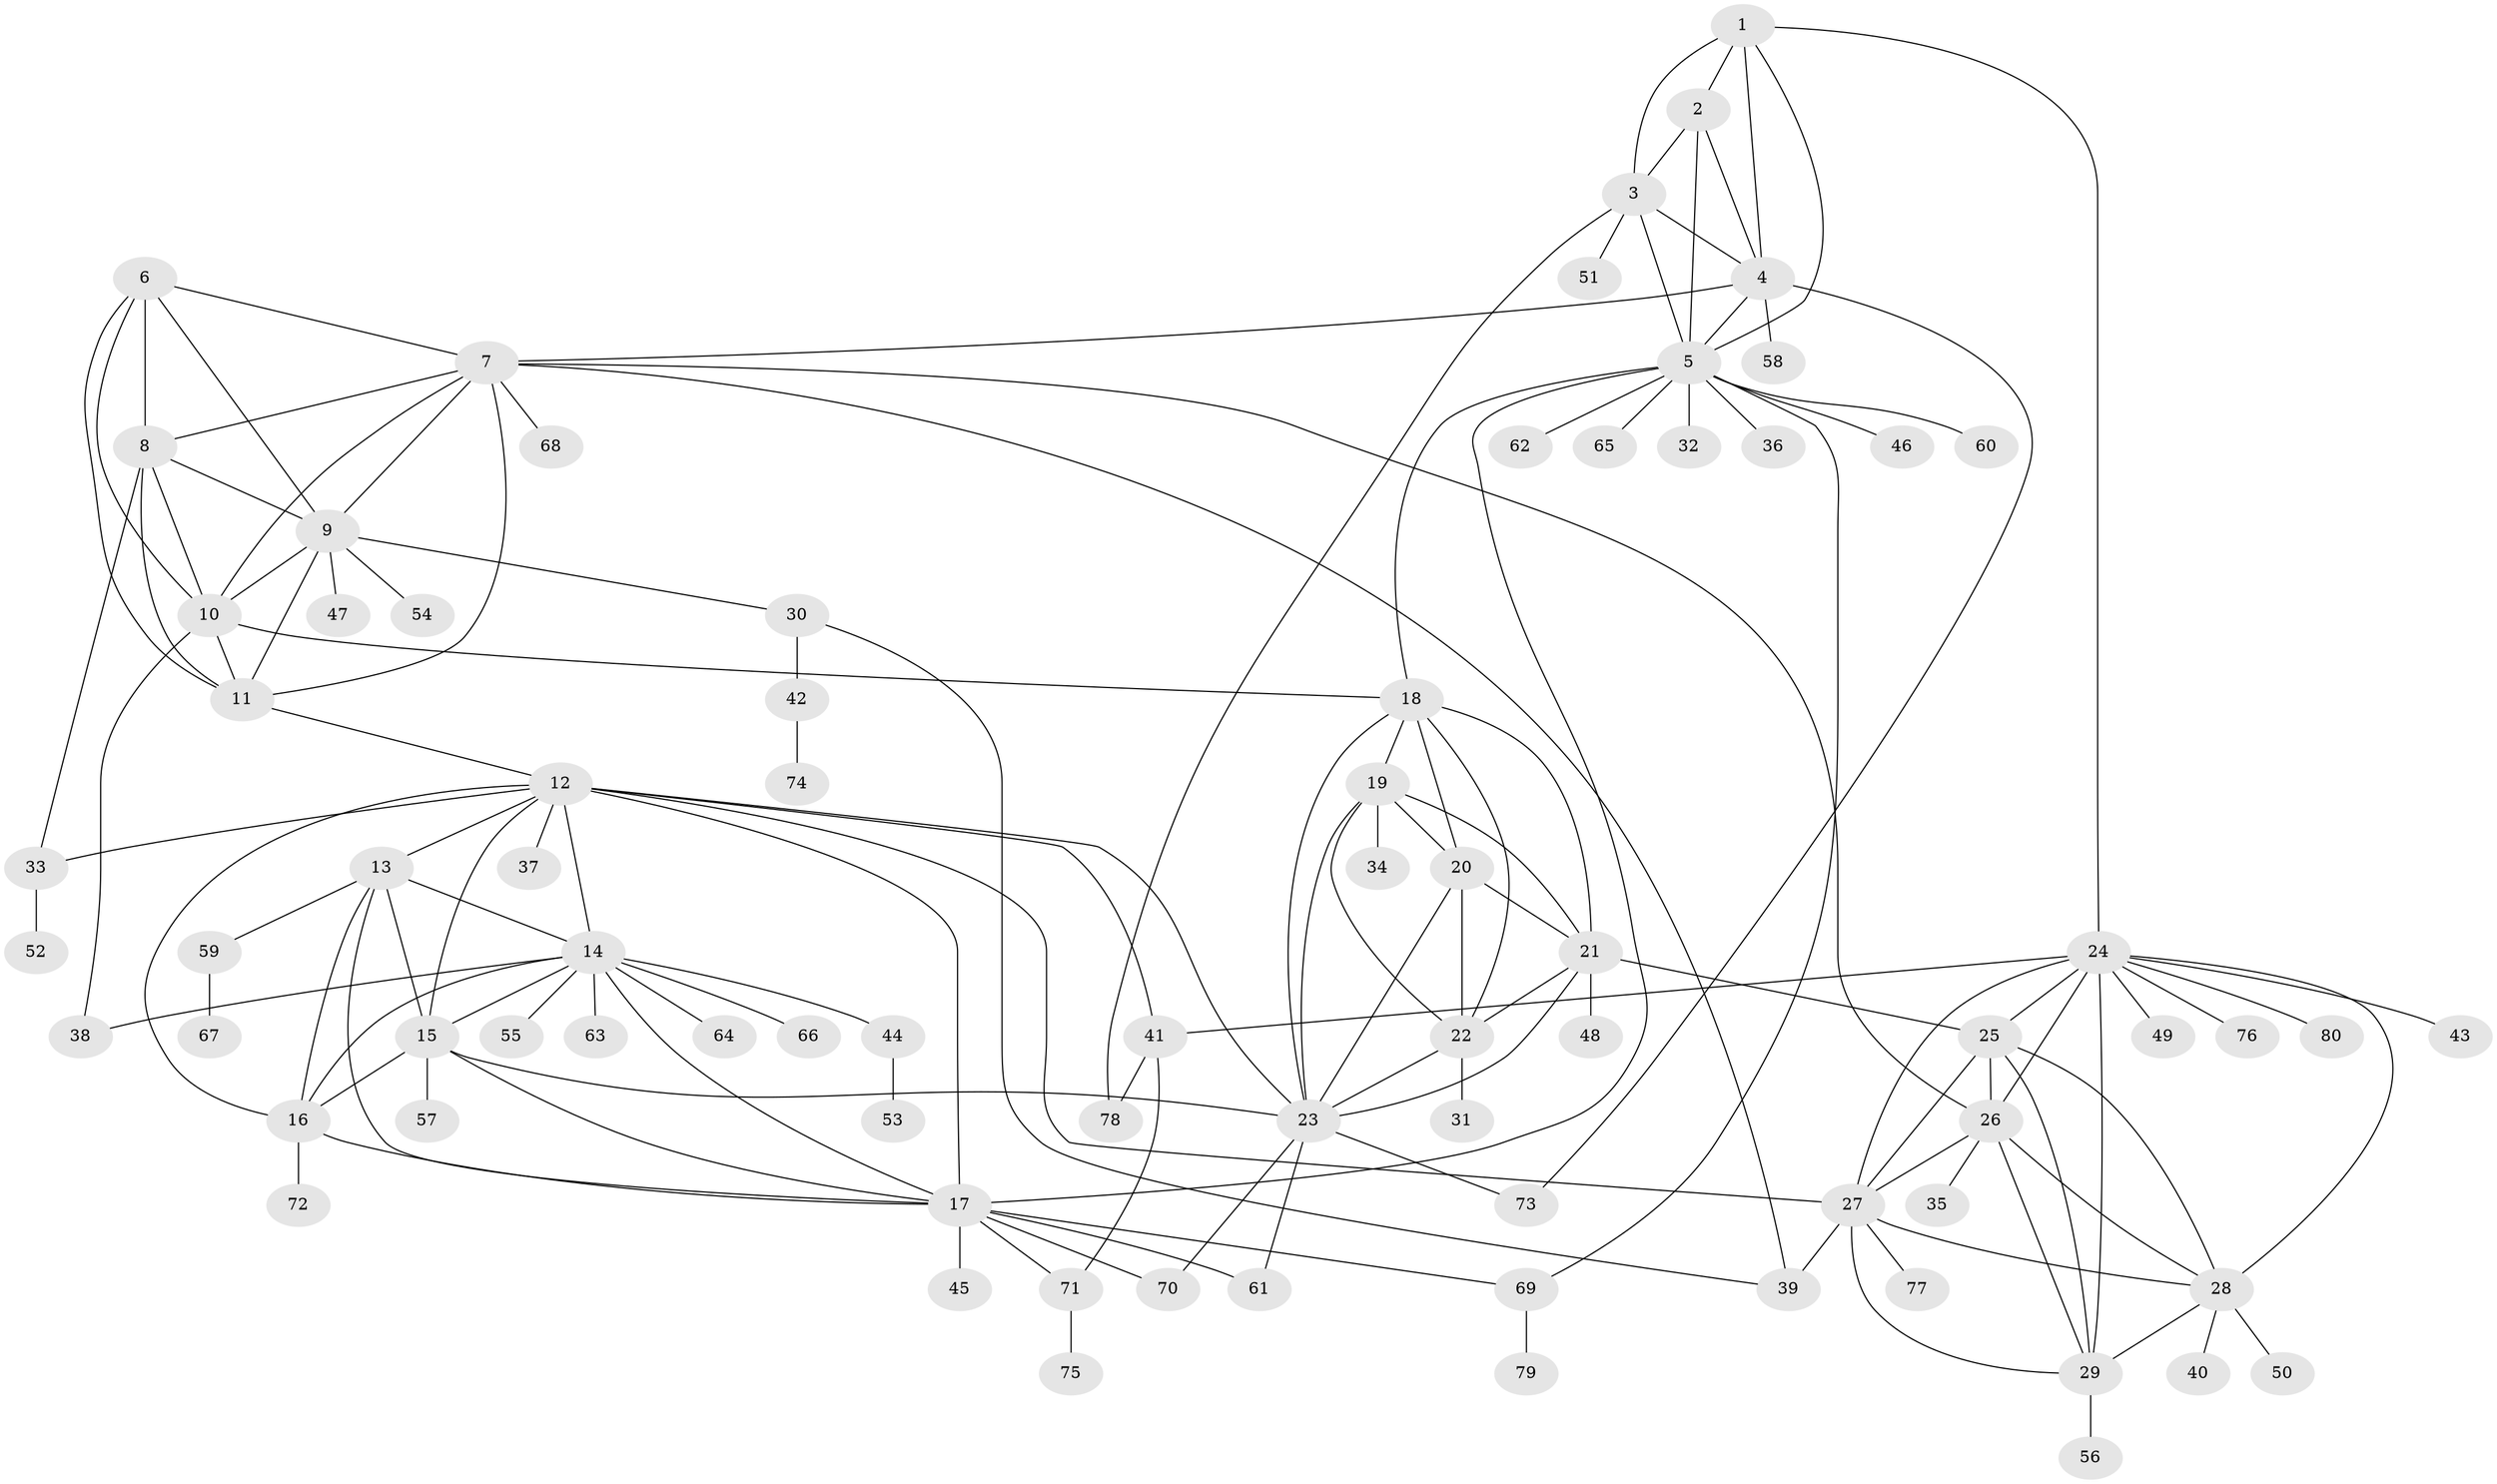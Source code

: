 // original degree distribution, {7: 0.06766917293233082, 5: 0.007518796992481203, 9: 0.05263157894736842, 15: 0.007518796992481203, 6: 0.007518796992481203, 10: 0.015037593984962405, 8: 0.03759398496240601, 13: 0.007518796992481203, 12: 0.022556390977443608, 3: 0.05263157894736842, 2: 0.09022556390977443, 1: 0.6015037593984962, 4: 0.03007518796992481}
// Generated by graph-tools (version 1.1) at 2025/52/03/04/25 22:52:26]
// undirected, 80 vertices, 143 edges
graph export_dot {
  node [color=gray90,style=filled];
  1;
  2;
  3;
  4;
  5;
  6;
  7;
  8;
  9;
  10;
  11;
  12;
  13;
  14;
  15;
  16;
  17;
  18;
  19;
  20;
  21;
  22;
  23;
  24;
  25;
  26;
  27;
  28;
  29;
  30;
  31;
  32;
  33;
  34;
  35;
  36;
  37;
  38;
  39;
  40;
  41;
  42;
  43;
  44;
  45;
  46;
  47;
  48;
  49;
  50;
  51;
  52;
  53;
  54;
  55;
  56;
  57;
  58;
  59;
  60;
  61;
  62;
  63;
  64;
  65;
  66;
  67;
  68;
  69;
  70;
  71;
  72;
  73;
  74;
  75;
  76;
  77;
  78;
  79;
  80;
  1 -- 2 [weight=1.0];
  1 -- 3 [weight=2.0];
  1 -- 4 [weight=1.0];
  1 -- 5 [weight=1.0];
  1 -- 24 [weight=1.0];
  2 -- 3 [weight=3.0];
  2 -- 4 [weight=1.0];
  2 -- 5 [weight=1.0];
  3 -- 4 [weight=2.0];
  3 -- 5 [weight=2.0];
  3 -- 51 [weight=1.0];
  3 -- 78 [weight=1.0];
  4 -- 5 [weight=1.0];
  4 -- 7 [weight=1.0];
  4 -- 58 [weight=1.0];
  4 -- 73 [weight=1.0];
  5 -- 17 [weight=1.0];
  5 -- 18 [weight=1.0];
  5 -- 32 [weight=1.0];
  5 -- 36 [weight=1.0];
  5 -- 46 [weight=1.0];
  5 -- 60 [weight=1.0];
  5 -- 62 [weight=1.0];
  5 -- 65 [weight=1.0];
  5 -- 69 [weight=1.0];
  6 -- 7 [weight=1.0];
  6 -- 8 [weight=1.0];
  6 -- 9 [weight=1.0];
  6 -- 10 [weight=1.0];
  6 -- 11 [weight=1.0];
  7 -- 8 [weight=1.0];
  7 -- 9 [weight=1.0];
  7 -- 10 [weight=1.0];
  7 -- 11 [weight=1.0];
  7 -- 26 [weight=1.0];
  7 -- 39 [weight=1.0];
  7 -- 68 [weight=1.0];
  8 -- 9 [weight=1.0];
  8 -- 10 [weight=1.0];
  8 -- 11 [weight=1.0];
  8 -- 33 [weight=2.0];
  9 -- 10 [weight=1.0];
  9 -- 11 [weight=1.0];
  9 -- 30 [weight=1.0];
  9 -- 47 [weight=1.0];
  9 -- 54 [weight=1.0];
  10 -- 11 [weight=1.0];
  10 -- 18 [weight=1.0];
  10 -- 38 [weight=2.0];
  11 -- 12 [weight=1.0];
  12 -- 13 [weight=1.0];
  12 -- 14 [weight=1.0];
  12 -- 15 [weight=1.0];
  12 -- 16 [weight=1.0];
  12 -- 17 [weight=1.0];
  12 -- 23 [weight=2.0];
  12 -- 27 [weight=1.0];
  12 -- 33 [weight=1.0];
  12 -- 37 [weight=1.0];
  12 -- 41 [weight=1.0];
  13 -- 14 [weight=1.0];
  13 -- 15 [weight=1.0];
  13 -- 16 [weight=1.0];
  13 -- 17 [weight=1.0];
  13 -- 59 [weight=1.0];
  14 -- 15 [weight=1.0];
  14 -- 16 [weight=1.0];
  14 -- 17 [weight=1.0];
  14 -- 38 [weight=1.0];
  14 -- 44 [weight=1.0];
  14 -- 55 [weight=1.0];
  14 -- 63 [weight=1.0];
  14 -- 64 [weight=1.0];
  14 -- 66 [weight=1.0];
  15 -- 16 [weight=1.0];
  15 -- 17 [weight=1.0];
  15 -- 23 [weight=1.0];
  15 -- 57 [weight=3.0];
  16 -- 17 [weight=1.0];
  16 -- 72 [weight=1.0];
  17 -- 45 [weight=1.0];
  17 -- 61 [weight=1.0];
  17 -- 69 [weight=1.0];
  17 -- 70 [weight=1.0];
  17 -- 71 [weight=1.0];
  18 -- 19 [weight=1.0];
  18 -- 20 [weight=1.0];
  18 -- 21 [weight=1.0];
  18 -- 22 [weight=1.0];
  18 -- 23 [weight=1.0];
  19 -- 20 [weight=1.0];
  19 -- 21 [weight=1.0];
  19 -- 22 [weight=1.0];
  19 -- 23 [weight=1.0];
  19 -- 34 [weight=3.0];
  20 -- 21 [weight=1.0];
  20 -- 22 [weight=1.0];
  20 -- 23 [weight=3.0];
  21 -- 22 [weight=1.0];
  21 -- 23 [weight=1.0];
  21 -- 25 [weight=1.0];
  21 -- 48 [weight=2.0];
  22 -- 23 [weight=1.0];
  22 -- 31 [weight=1.0];
  23 -- 61 [weight=1.0];
  23 -- 70 [weight=1.0];
  23 -- 73 [weight=1.0];
  24 -- 25 [weight=1.0];
  24 -- 26 [weight=1.0];
  24 -- 27 [weight=1.0];
  24 -- 28 [weight=1.0];
  24 -- 29 [weight=1.0];
  24 -- 41 [weight=1.0];
  24 -- 43 [weight=1.0];
  24 -- 49 [weight=1.0];
  24 -- 76 [weight=1.0];
  24 -- 80 [weight=1.0];
  25 -- 26 [weight=1.0];
  25 -- 27 [weight=1.0];
  25 -- 28 [weight=1.0];
  25 -- 29 [weight=1.0];
  26 -- 27 [weight=1.0];
  26 -- 28 [weight=1.0];
  26 -- 29 [weight=1.0];
  26 -- 35 [weight=1.0];
  27 -- 28 [weight=1.0];
  27 -- 29 [weight=1.0];
  27 -- 39 [weight=1.0];
  27 -- 77 [weight=1.0];
  28 -- 29 [weight=1.0];
  28 -- 40 [weight=1.0];
  28 -- 50 [weight=1.0];
  29 -- 56 [weight=3.0];
  30 -- 39 [weight=1.0];
  30 -- 42 [weight=1.0];
  33 -- 52 [weight=1.0];
  41 -- 71 [weight=1.0];
  41 -- 78 [weight=1.0];
  42 -- 74 [weight=1.0];
  44 -- 53 [weight=1.0];
  59 -- 67 [weight=1.0];
  69 -- 79 [weight=1.0];
  71 -- 75 [weight=1.0];
}
